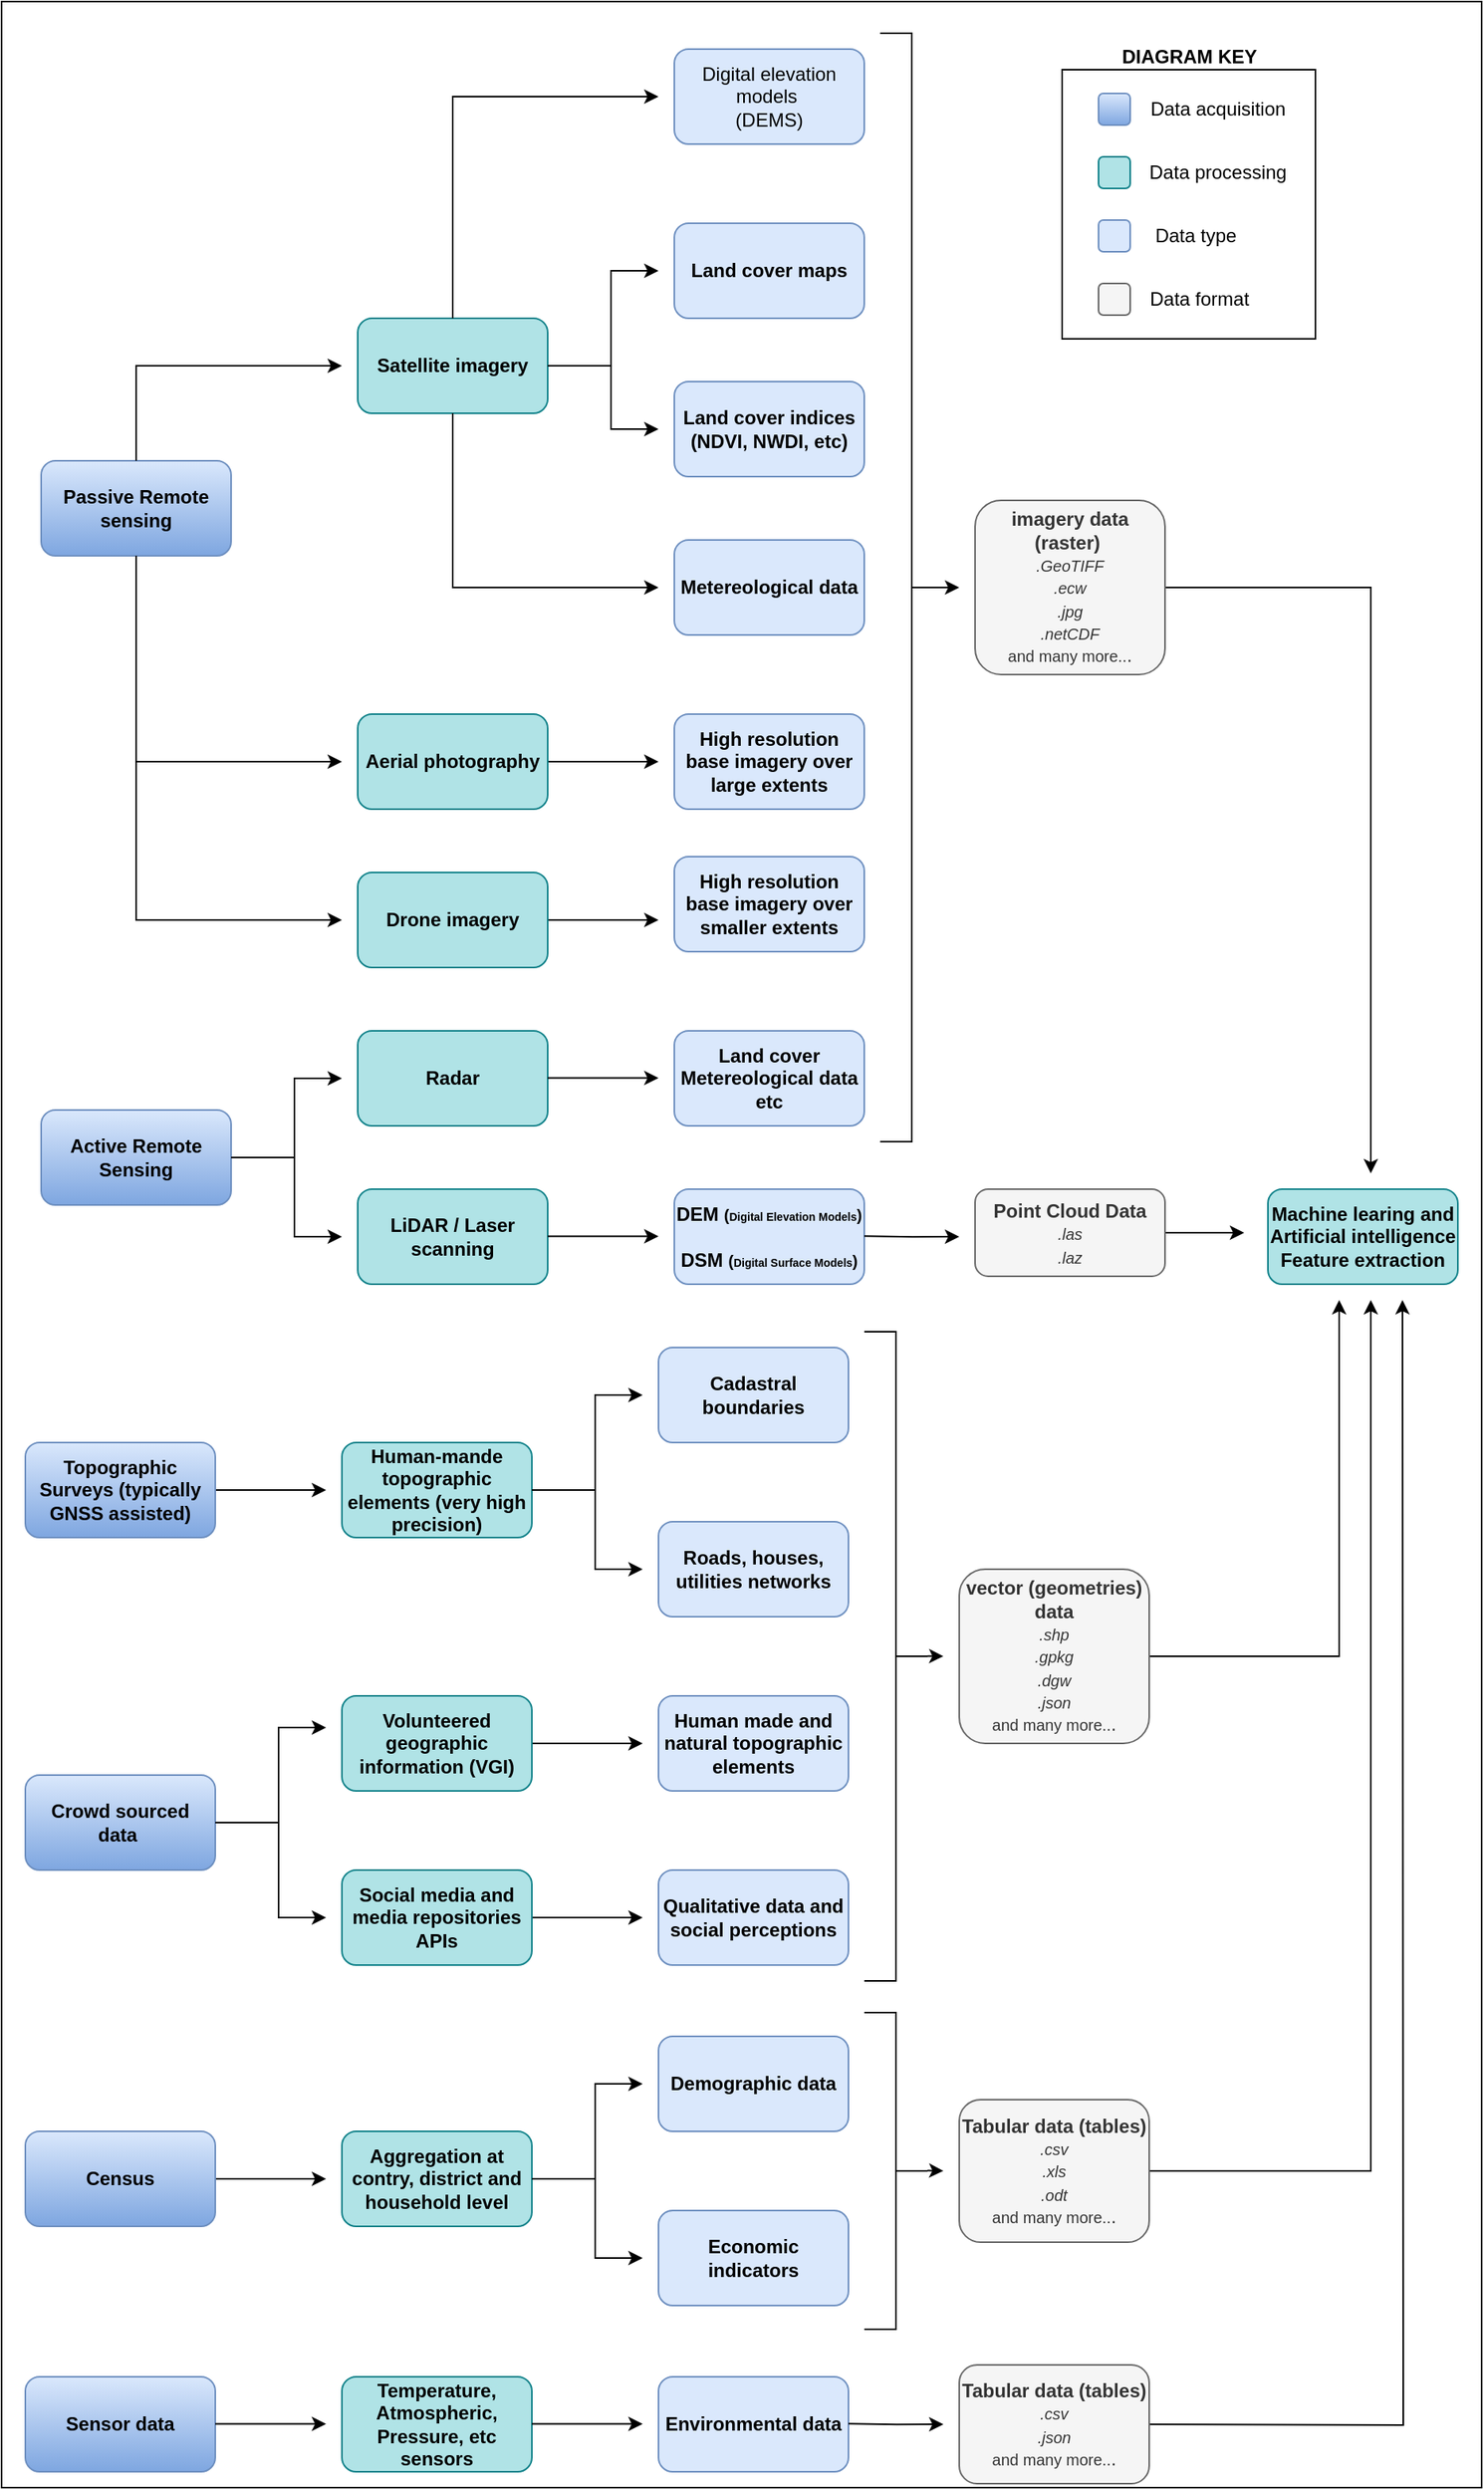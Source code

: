 <mxfile version="26.1.0">
  <diagram name="Page-1" id="qLTnS69y9vjdsr7TU9PW">
    <mxGraphModel dx="4200" dy="3742" grid="1" gridSize="10" guides="1" tooltips="1" connect="1" arrows="1" fold="1" page="1" pageScale="1" pageWidth="1169" pageHeight="1654" math="0" shadow="0">
      <root>
        <mxCell id="0" />
        <mxCell id="1" parent="0" />
        <mxCell id="1WSIElenzzLYNixdB_4k-29" value="" style="rounded=0;whiteSpace=wrap;html=1;movable=1;resizable=1;rotatable=1;deletable=1;editable=1;locked=0;connectable=1;" parent="1" vertex="1">
          <mxGeometry x="95" y="-30" width="935" height="1570" as="geometry" />
        </mxCell>
        <mxCell id="j39FSdekWfPAPFEz55jS-1" value="Passive Remote sensing" style="rounded=1;whiteSpace=wrap;html=1;fontStyle=1;fillColor=#dae8fc;strokeColor=#6c8ebf;gradientColor=#7ea6e0;" parent="1" vertex="1">
          <mxGeometry x="120" y="260" width="120" height="60" as="geometry" />
        </mxCell>
        <mxCell id="WP8TJN7ltj5DDx9iI1Yf-6" style="edgeStyle=orthogonalEdgeStyle;rounded=0;orthogonalLoop=1;jettySize=auto;html=1;" edge="1" parent="1" source="j39FSdekWfPAPFEz55jS-2">
          <mxGeometry relative="1" as="geometry">
            <mxPoint x="510" y="550" as="targetPoint" />
          </mxGeometry>
        </mxCell>
        <mxCell id="j39FSdekWfPAPFEz55jS-2" value="Drone imagery" style="rounded=1;whiteSpace=wrap;html=1;fontStyle=1;fillColor=#b0e3e6;strokeColor=#0e8088;" parent="1" vertex="1">
          <mxGeometry x="320" y="520" width="120" height="60" as="geometry" />
        </mxCell>
        <mxCell id="ImfYDy0Mbqy3FPbespdM-22" style="edgeStyle=orthogonalEdgeStyle;rounded=0;orthogonalLoop=1;jettySize=auto;html=1;" parent="1" source="j39FSdekWfPAPFEz55jS-3" edge="1">
          <mxGeometry relative="1" as="geometry">
            <mxPoint x="300" y="910" as="targetPoint" />
          </mxGeometry>
        </mxCell>
        <mxCell id="j39FSdekWfPAPFEz55jS-3" value="Topographic Surveys (typically GNSS assisted)" style="rounded=1;whiteSpace=wrap;html=1;fontStyle=1;fillColor=#dae8fc;strokeColor=#6c8ebf;gradientColor=#7ea6e0;" parent="1" vertex="1">
          <mxGeometry x="110" y="880" width="120" height="60" as="geometry" />
        </mxCell>
        <mxCell id="j39FSdekWfPAPFEz55jS-4" value="Satellite imagery" style="rounded=1;whiteSpace=wrap;html=1;fontStyle=1;fillColor=#b0e3e6;strokeColor=#0e8088;" parent="1" vertex="1">
          <mxGeometry x="320" y="170" width="120" height="60" as="geometry" />
        </mxCell>
        <mxCell id="ImfYDy0Mbqy3FPbespdM-20" style="edgeStyle=orthogonalEdgeStyle;rounded=0;orthogonalLoop=1;jettySize=auto;html=1;" parent="1" source="j39FSdekWfPAPFEz55jS-5" edge="1">
          <mxGeometry relative="1" as="geometry">
            <mxPoint x="510" y="450" as="targetPoint" />
          </mxGeometry>
        </mxCell>
        <mxCell id="j39FSdekWfPAPFEz55jS-5" value="Aerial photography" style="rounded=1;whiteSpace=wrap;html=1;fontStyle=1;fillColor=#b0e3e6;strokeColor=#0e8088;" parent="1" vertex="1">
          <mxGeometry x="320" y="420" width="120" height="60" as="geometry" />
        </mxCell>
        <mxCell id="j39FSdekWfPAPFEz55jS-6" value="High resolution base imagery over large extents" style="rounded=1;whiteSpace=wrap;html=1;fontStyle=1;fillColor=#dae8fc;strokeColor=#6c8ebf;" parent="1" vertex="1">
          <mxGeometry x="520" y="420" width="120" height="60" as="geometry" />
        </mxCell>
        <mxCell id="j39FSdekWfPAPFEz55jS-7" value="Digital elevation models&amp;nbsp;&lt;div&gt;(DEMS)&lt;/div&gt;" style="rounded=1;whiteSpace=wrap;html=1;fillColor=#dae8fc;strokeColor=#6c8ebf;" parent="1" vertex="1">
          <mxGeometry x="520" width="120" height="60" as="geometry" />
        </mxCell>
        <mxCell id="j39FSdekWfPAPFEz55jS-8" value="Land cover maps" style="rounded=1;whiteSpace=wrap;html=1;fontStyle=1;fillColor=#dae8fc;strokeColor=#6c8ebf;" parent="1" vertex="1">
          <mxGeometry x="520" y="110" width="120" height="60" as="geometry" />
        </mxCell>
        <mxCell id="j39FSdekWfPAPFEz55jS-9" value="Land cover indices&lt;div&gt;(NDVI, NWDI, etc)&lt;/div&gt;" style="rounded=1;whiteSpace=wrap;html=1;fontStyle=1;fillColor=#dae8fc;strokeColor=#6c8ebf;" parent="1" vertex="1">
          <mxGeometry x="520" y="210" width="120" height="60" as="geometry" />
        </mxCell>
        <mxCell id="j39FSdekWfPAPFEz55jS-10" value="Metereological data" style="rounded=1;whiteSpace=wrap;html=1;fontStyle=1;fillColor=#dae8fc;strokeColor=#6c8ebf;" parent="1" vertex="1">
          <mxGeometry x="520" y="310" width="120" height="60" as="geometry" />
        </mxCell>
        <mxCell id="1WSIElenzzLYNixdB_4k-26" style="edgeStyle=orthogonalEdgeStyle;rounded=0;orthogonalLoop=1;jettySize=auto;html=1;" parent="1" edge="1">
          <mxGeometry relative="1" as="geometry">
            <mxPoint x="960" y="710" as="targetPoint" />
            <mxPoint x="840" y="340" as="sourcePoint" />
            <Array as="points">
              <mxPoint x="810" y="340" />
              <mxPoint x="960" y="340" />
            </Array>
          </mxGeometry>
        </mxCell>
        <mxCell id="j39FSdekWfPAPFEz55jS-11" value="&lt;b&gt;imagery data (raster)&amp;nbsp;&lt;/b&gt;&lt;div&gt;&lt;font style=&quot;font-size: 10px;&quot;&gt;&lt;i&gt;.GeoTIFF&lt;/i&gt;&lt;/font&gt;&lt;/div&gt;&lt;div&gt;&lt;font style=&quot;font-size: 10px;&quot;&gt;&lt;i&gt;.ecw&lt;/i&gt;&lt;/font&gt;&lt;/div&gt;&lt;div&gt;&lt;font style=&quot;font-size: 10px;&quot;&gt;&lt;i&gt;.jpg&lt;/i&gt;&lt;/font&gt;&lt;/div&gt;&lt;div&gt;&lt;font style=&quot;font-size: 10px;&quot;&gt;&lt;i&gt;.netCDF&lt;/i&gt;&lt;/font&gt;&lt;/div&gt;&lt;div&gt;&lt;font style=&quot;font-size: 10px;&quot;&gt;and many more..&lt;/font&gt;.&lt;/div&gt;" style="rounded=1;whiteSpace=wrap;html=1;fillColor=#f5f5f5;fontColor=#333333;strokeColor=#666666;" parent="1" vertex="1">
          <mxGeometry x="710" y="285" width="120" height="110" as="geometry" />
        </mxCell>
        <mxCell id="ImfYDy0Mbqy3FPbespdM-26" style="edgeStyle=orthogonalEdgeStyle;rounded=0;orthogonalLoop=1;jettySize=auto;html=1;" parent="1" source="j39FSdekWfPAPFEz55jS-12" edge="1">
          <mxGeometry relative="1" as="geometry">
            <mxPoint x="300" y="1345" as="targetPoint" />
          </mxGeometry>
        </mxCell>
        <mxCell id="j39FSdekWfPAPFEz55jS-12" value="Census" style="rounded=1;whiteSpace=wrap;html=1;fontStyle=1;fillColor=#dae8fc;strokeColor=#6c8ebf;gradientColor=#7ea6e0;" parent="1" vertex="1">
          <mxGeometry x="110" y="1315" width="120" height="60" as="geometry" />
        </mxCell>
        <mxCell id="j39FSdekWfPAPFEz55jS-13" value="High resolution base imagery over smaller extents" style="rounded=1;whiteSpace=wrap;html=1;fontStyle=1;fillColor=#dae8fc;strokeColor=#6c8ebf;" parent="1" vertex="1">
          <mxGeometry x="520" y="510" width="120" height="60" as="geometry" />
        </mxCell>
        <mxCell id="j39FSdekWfPAPFEz55jS-14" value="" style="endArrow=classic;html=1;rounded=0;exitX=0.5;exitY=0;exitDx=0;exitDy=0;" parent="1" source="j39FSdekWfPAPFEz55jS-1" edge="1">
          <mxGeometry width="50" height="50" relative="1" as="geometry">
            <mxPoint x="160" y="290" as="sourcePoint" />
            <mxPoint x="310" y="200" as="targetPoint" />
            <Array as="points">
              <mxPoint x="180" y="200" />
            </Array>
          </mxGeometry>
        </mxCell>
        <mxCell id="j39FSdekWfPAPFEz55jS-15" value="" style="endArrow=classic;html=1;rounded=0;exitX=0.5;exitY=1;exitDx=0;exitDy=0;" parent="1" source="j39FSdekWfPAPFEz55jS-1" edge="1">
          <mxGeometry width="50" height="50" relative="1" as="geometry">
            <mxPoint x="180" y="370" as="sourcePoint" />
            <mxPoint x="310" y="450" as="targetPoint" />
            <Array as="points">
              <mxPoint x="180" y="450" />
            </Array>
          </mxGeometry>
        </mxCell>
        <mxCell id="j39FSdekWfPAPFEz55jS-16" value="" style="endArrow=classic;html=1;rounded=0;" parent="1" edge="1">
          <mxGeometry width="50" height="50" relative="1" as="geometry">
            <mxPoint x="180" y="370" as="sourcePoint" />
            <mxPoint x="310" y="550" as="targetPoint" />
            <Array as="points">
              <mxPoint x="180" y="550" />
            </Array>
          </mxGeometry>
        </mxCell>
        <mxCell id="j39FSdekWfPAPFEz55jS-17" value="" style="endArrow=classic;html=1;rounded=0;exitX=0.5;exitY=0;exitDx=0;exitDy=0;" parent="1" source="j39FSdekWfPAPFEz55jS-4" edge="1">
          <mxGeometry width="50" height="50" relative="1" as="geometry">
            <mxPoint x="240" y="400" as="sourcePoint" />
            <mxPoint x="510" y="30" as="targetPoint" />
            <Array as="points">
              <mxPoint x="380" y="30" />
            </Array>
          </mxGeometry>
        </mxCell>
        <mxCell id="j39FSdekWfPAPFEz55jS-18" value="" style="endArrow=classic;html=1;rounded=0;exitX=0.5;exitY=1;exitDx=0;exitDy=0;" parent="1" source="j39FSdekWfPAPFEz55jS-4" edge="1">
          <mxGeometry width="50" height="50" relative="1" as="geometry">
            <mxPoint x="240" y="400" as="sourcePoint" />
            <mxPoint x="510" y="340" as="targetPoint" />
            <Array as="points">
              <mxPoint x="380" y="340" />
            </Array>
          </mxGeometry>
        </mxCell>
        <mxCell id="j39FSdekWfPAPFEz55jS-19" value="" style="endArrow=classic;html=1;rounded=0;exitX=1;exitY=0.5;exitDx=0;exitDy=0;" parent="1" source="j39FSdekWfPAPFEz55jS-4" edge="1">
          <mxGeometry width="50" height="50" relative="1" as="geometry">
            <mxPoint x="240" y="400" as="sourcePoint" />
            <mxPoint x="510" y="240" as="targetPoint" />
            <Array as="points">
              <mxPoint x="480" y="200" />
              <mxPoint x="480" y="240" />
            </Array>
          </mxGeometry>
        </mxCell>
        <mxCell id="j39FSdekWfPAPFEz55jS-20" value="" style="endArrow=classic;html=1;rounded=0;exitX=1;exitY=0.5;exitDx=0;exitDy=0;" parent="1" source="j39FSdekWfPAPFEz55jS-4" edge="1">
          <mxGeometry width="50" height="50" relative="1" as="geometry">
            <mxPoint x="390" y="290" as="sourcePoint" />
            <mxPoint x="510" y="140" as="targetPoint" />
            <Array as="points">
              <mxPoint x="480" y="200" />
              <mxPoint x="480" y="140" />
            </Array>
          </mxGeometry>
        </mxCell>
        <mxCell id="j39FSdekWfPAPFEz55jS-25" value="" style="strokeWidth=1;html=1;shape=mxgraph.flowchart.annotation_2;align=left;labelPosition=right;pointerEvents=1;rotation=-180;" parent="1" vertex="1">
          <mxGeometry x="650" y="-10" width="40" height="700" as="geometry" />
        </mxCell>
        <mxCell id="j39FSdekWfPAPFEz55jS-26" value="" style="endArrow=classic;html=1;rounded=0;fontSize=14;strokeWidth=1;exitX=0;exitY=0.5;exitDx=0;exitDy=0;exitPerimeter=0;" parent="1" source="j39FSdekWfPAPFEz55jS-25" edge="1">
          <mxGeometry width="50" height="50" relative="1" as="geometry">
            <mxPoint x="710" y="390" as="sourcePoint" />
            <mxPoint x="700" y="340" as="targetPoint" />
          </mxGeometry>
        </mxCell>
        <mxCell id="ImfYDy0Mbqy3FPbespdM-1" value="Human-mande topographic elements (very high precision)" style="rounded=1;whiteSpace=wrap;html=1;fontStyle=1;fillColor=#b0e3e6;strokeColor=#0e8088;" parent="1" vertex="1">
          <mxGeometry x="310" y="880" width="120" height="60" as="geometry" />
        </mxCell>
        <mxCell id="ImfYDy0Mbqy3FPbespdM-2" value="Crowd sourced&lt;div&gt;data&amp;nbsp;&lt;/div&gt;" style="rounded=1;whiteSpace=wrap;html=1;fontStyle=1;fillColor=#dae8fc;gradientColor=#7ea6e0;strokeColor=#6c8ebf;" parent="1" vertex="1">
          <mxGeometry x="110" y="1090" width="120" height="60" as="geometry" />
        </mxCell>
        <mxCell id="ImfYDy0Mbqy3FPbespdM-31" style="edgeStyle=orthogonalEdgeStyle;rounded=0;orthogonalLoop=1;jettySize=auto;html=1;" parent="1" source="ImfYDy0Mbqy3FPbespdM-3" edge="1">
          <mxGeometry relative="1" as="geometry">
            <mxPoint x="500" y="1070" as="targetPoint" />
          </mxGeometry>
        </mxCell>
        <mxCell id="ImfYDy0Mbqy3FPbespdM-3" value="Volunteered geographic information (VGI)" style="rounded=1;whiteSpace=wrap;html=1;fontStyle=1;fillColor=#b0e3e6;strokeColor=#0e8088;" parent="1" vertex="1">
          <mxGeometry x="310" y="1040" width="120" height="60" as="geometry" />
        </mxCell>
        <mxCell id="ImfYDy0Mbqy3FPbespdM-4" value="Cadastral boundaries" style="rounded=1;whiteSpace=wrap;html=1;fontStyle=1;fillColor=#dae8fc;strokeColor=#6c8ebf;" parent="1" vertex="1">
          <mxGeometry x="510" y="820" width="120" height="60" as="geometry" />
        </mxCell>
        <mxCell id="ImfYDy0Mbqy3FPbespdM-5" value="Roads, houses, utilities networks" style="rounded=1;whiteSpace=wrap;html=1;fontStyle=1;fillColor=#dae8fc;strokeColor=#6c8ebf;" parent="1" vertex="1">
          <mxGeometry x="510" y="930" width="120" height="60" as="geometry" />
        </mxCell>
        <mxCell id="ImfYDy0Mbqy3FPbespdM-6" value="Human made and natural topographic elements" style="rounded=1;whiteSpace=wrap;html=1;fontStyle=1;fillColor=#dae8fc;strokeColor=#6c8ebf;" parent="1" vertex="1">
          <mxGeometry x="510" y="1040" width="120" height="60" as="geometry" />
        </mxCell>
        <mxCell id="ImfYDy0Mbqy3FPbespdM-32" style="edgeStyle=orthogonalEdgeStyle;rounded=0;orthogonalLoop=1;jettySize=auto;html=1;" parent="1" source="ImfYDy0Mbqy3FPbespdM-7" edge="1">
          <mxGeometry relative="1" as="geometry">
            <mxPoint x="500" y="1180" as="targetPoint" />
          </mxGeometry>
        </mxCell>
        <mxCell id="ImfYDy0Mbqy3FPbespdM-7" value="Social media and media repositories APIs" style="rounded=1;whiteSpace=wrap;html=1;fontStyle=1;fillColor=#b0e3e6;strokeColor=#0e8088;" parent="1" vertex="1">
          <mxGeometry x="310" y="1150" width="120" height="60" as="geometry" />
        </mxCell>
        <mxCell id="ImfYDy0Mbqy3FPbespdM-8" value="Qualitative data and social perceptions" style="rounded=1;whiteSpace=wrap;html=1;fontStyle=1;fillColor=#dae8fc;strokeColor=#6c8ebf;" parent="1" vertex="1">
          <mxGeometry x="510" y="1150" width="120" height="60" as="geometry" />
        </mxCell>
        <mxCell id="ImfYDy0Mbqy3FPbespdM-9" value="Aggregation at contry, district and household level" style="rounded=1;whiteSpace=wrap;html=1;fontStyle=1;fillColor=#b0e3e6;strokeColor=#0e8088;" parent="1" vertex="1">
          <mxGeometry x="310" y="1315" width="120" height="60" as="geometry" />
        </mxCell>
        <mxCell id="ImfYDy0Mbqy3FPbespdM-10" value="Demographic data" style="rounded=1;whiteSpace=wrap;html=1;fontStyle=1;fillColor=#dae8fc;strokeColor=#6c8ebf;" parent="1" vertex="1">
          <mxGeometry x="510" y="1255" width="120" height="60" as="geometry" />
        </mxCell>
        <mxCell id="ImfYDy0Mbqy3FPbespdM-11" value="Economic indicators" style="rounded=1;whiteSpace=wrap;html=1;fontStyle=1;fillColor=#dae8fc;strokeColor=#6c8ebf;" parent="1" vertex="1">
          <mxGeometry x="510" y="1365" width="120" height="60" as="geometry" />
        </mxCell>
        <mxCell id="ImfYDy0Mbqy3FPbespdM-12" value="" style="strokeWidth=1;html=1;shape=mxgraph.flowchart.annotation_2;align=left;labelPosition=right;pointerEvents=1;rotation=-180;" parent="1" vertex="1">
          <mxGeometry x="640" y="810" width="40" height="410" as="geometry" />
        </mxCell>
        <mxCell id="WP8TJN7ltj5DDx9iI1Yf-13" style="edgeStyle=orthogonalEdgeStyle;rounded=0;orthogonalLoop=1;jettySize=auto;html=1;" edge="1" parent="1" source="ImfYDy0Mbqy3FPbespdM-13">
          <mxGeometry relative="1" as="geometry">
            <mxPoint x="940" y="790" as="targetPoint" />
            <Array as="points">
              <mxPoint x="940" y="1015" />
            </Array>
          </mxGeometry>
        </mxCell>
        <mxCell id="ImfYDy0Mbqy3FPbespdM-13" value="&lt;b&gt;vector (geometries) data&lt;/b&gt;&lt;div&gt;&lt;font style=&quot;font-size: 10px;&quot;&gt;&lt;i&gt;.shp&lt;/i&gt;&lt;/font&gt;&lt;/div&gt;&lt;div&gt;&lt;font style=&quot;font-size: 10px;&quot;&gt;&lt;i&gt;.gpkg&lt;/i&gt;&lt;/font&gt;&lt;/div&gt;&lt;div&gt;&lt;font style=&quot;font-size: 10px;&quot;&gt;&lt;i&gt;.dgw&lt;/i&gt;&lt;/font&gt;&lt;/div&gt;&lt;div&gt;&lt;font style=&quot;font-size: 10px;&quot;&gt;&lt;i&gt;.json&lt;/i&gt;&lt;/font&gt;&lt;/div&gt;&lt;div&gt;&lt;font style=&quot;font-size: 10px;&quot;&gt;and many more..&lt;/font&gt;.&lt;/div&gt;" style="rounded=1;whiteSpace=wrap;html=1;fillColor=#f5f5f5;fontColor=#333333;strokeColor=#666666;" parent="1" vertex="1">
          <mxGeometry x="700" y="960" width="120" height="110" as="geometry" />
        </mxCell>
        <mxCell id="ImfYDy0Mbqy3FPbespdM-14" value="" style="endArrow=classic;html=1;rounded=0;fontSize=14;strokeWidth=1;exitX=0;exitY=0.5;exitDx=0;exitDy=0;exitPerimeter=0;" parent="1" edge="1">
          <mxGeometry width="50" height="50" relative="1" as="geometry">
            <mxPoint x="680" y="1014.88" as="sourcePoint" />
            <mxPoint x="690" y="1015" as="targetPoint" />
          </mxGeometry>
        </mxCell>
        <mxCell id="ImfYDy0Mbqy3FPbespdM-15" value="Machine learing and Artificial intelligence&lt;div&gt;Feature extraction&lt;/div&gt;" style="rounded=1;whiteSpace=wrap;html=1;fontStyle=1;fillColor=#b0e3e6;strokeColor=#0e8088;" parent="1" vertex="1">
          <mxGeometry x="895" y="720" width="120" height="60" as="geometry" />
        </mxCell>
        <mxCell id="ImfYDy0Mbqy3FPbespdM-24" value="" style="endArrow=classic;html=1;rounded=0;" parent="1" edge="1">
          <mxGeometry width="50" height="50" relative="1" as="geometry">
            <mxPoint x="430" y="910" as="sourcePoint" />
            <mxPoint x="500" y="850" as="targetPoint" />
            <Array as="points">
              <mxPoint x="470" y="910" />
              <mxPoint x="470" y="850" />
            </Array>
          </mxGeometry>
        </mxCell>
        <mxCell id="ImfYDy0Mbqy3FPbespdM-25" value="" style="endArrow=classic;html=1;rounded=0;exitX=1;exitY=0.5;exitDx=0;exitDy=0;" parent="1" source="ImfYDy0Mbqy3FPbespdM-1" edge="1">
          <mxGeometry width="50" height="50" relative="1" as="geometry">
            <mxPoint x="440" y="920" as="sourcePoint" />
            <mxPoint x="500" y="960" as="targetPoint" />
            <Array as="points">
              <mxPoint x="470" y="910" />
              <mxPoint x="470" y="960" />
            </Array>
          </mxGeometry>
        </mxCell>
        <mxCell id="ImfYDy0Mbqy3FPbespdM-27" value="" style="endArrow=classic;html=1;rounded=0;" parent="1" edge="1">
          <mxGeometry width="50" height="50" relative="1" as="geometry">
            <mxPoint x="430" y="1345" as="sourcePoint" />
            <mxPoint x="500" y="1285" as="targetPoint" />
            <Array as="points">
              <mxPoint x="470" y="1345" />
              <mxPoint x="470" y="1285" />
            </Array>
          </mxGeometry>
        </mxCell>
        <mxCell id="ImfYDy0Mbqy3FPbespdM-28" value="" style="endArrow=classic;html=1;rounded=0;" parent="1" edge="1">
          <mxGeometry width="50" height="50" relative="1" as="geometry">
            <mxPoint x="230" y="1120" as="sourcePoint" />
            <mxPoint x="300" y="1060" as="targetPoint" />
            <Array as="points">
              <mxPoint x="270" y="1120" />
              <mxPoint x="270" y="1060" />
            </Array>
          </mxGeometry>
        </mxCell>
        <mxCell id="ImfYDy0Mbqy3FPbespdM-29" value="" style="endArrow=classic;html=1;rounded=0;exitX=1;exitY=0.5;exitDx=0;exitDy=0;" parent="1" edge="1">
          <mxGeometry width="50" height="50" relative="1" as="geometry">
            <mxPoint x="430" y="1345" as="sourcePoint" />
            <mxPoint x="500" y="1395" as="targetPoint" />
            <Array as="points">
              <mxPoint x="470" y="1345" />
              <mxPoint x="470" y="1395" />
            </Array>
          </mxGeometry>
        </mxCell>
        <mxCell id="ImfYDy0Mbqy3FPbespdM-30" value="" style="endArrow=classic;html=1;rounded=0;exitX=1;exitY=0.5;exitDx=0;exitDy=0;" parent="1" edge="1">
          <mxGeometry width="50" height="50" relative="1" as="geometry">
            <mxPoint x="230" y="1120" as="sourcePoint" />
            <mxPoint x="300" y="1180" as="targetPoint" />
            <Array as="points">
              <mxPoint x="270" y="1120" />
              <mxPoint x="270" y="1180" />
            </Array>
          </mxGeometry>
        </mxCell>
        <mxCell id="A5U87nTgYRJUxtVlopil-1" value="" style="strokeWidth=1;html=1;shape=mxgraph.flowchart.annotation_2;align=left;labelPosition=right;pointerEvents=1;rotation=-180;" parent="1" vertex="1">
          <mxGeometry x="640" y="1240" width="40" height="200" as="geometry" />
        </mxCell>
        <mxCell id="A5U87nTgYRJUxtVlopil-2" value="" style="endArrow=classic;html=1;rounded=0;fontSize=14;strokeWidth=1;exitX=0;exitY=0.5;exitDx=0;exitDy=0;exitPerimeter=0;" parent="1" edge="1">
          <mxGeometry width="50" height="50" relative="1" as="geometry">
            <mxPoint x="680" y="1339.76" as="sourcePoint" />
            <mxPoint x="690" y="1340" as="targetPoint" />
          </mxGeometry>
        </mxCell>
        <mxCell id="1WSIElenzzLYNixdB_4k-23" style="edgeStyle=orthogonalEdgeStyle;rounded=0;orthogonalLoop=1;jettySize=auto;html=1;" parent="1" edge="1">
          <mxGeometry relative="1" as="geometry">
            <mxPoint x="960" y="790" as="targetPoint" />
            <mxPoint x="800" y="1340" as="sourcePoint" />
            <Array as="points">
              <mxPoint x="960" y="1340" />
            </Array>
          </mxGeometry>
        </mxCell>
        <mxCell id="A5U87nTgYRJUxtVlopil-3" value="&lt;b&gt;Tabular data (tables)&lt;/b&gt;&lt;div&gt;&lt;font style=&quot;font-size: 10px;&quot;&gt;&lt;i&gt;.csv&lt;/i&gt;&lt;/font&gt;&lt;/div&gt;&lt;div&gt;&lt;font style=&quot;font-size: 10px;&quot;&gt;&lt;i&gt;.xls&lt;/i&gt;&lt;/font&gt;&lt;/div&gt;&lt;div&gt;&lt;font style=&quot;font-size: 10px;&quot;&gt;&lt;i&gt;.odt&lt;/i&gt;&lt;/font&gt;&lt;/div&gt;&lt;div&gt;&lt;font style=&quot;font-size: 10px;&quot;&gt;and many more..&lt;/font&gt;.&lt;/div&gt;" style="rounded=1;whiteSpace=wrap;html=1;fillColor=#f5f5f5;fontColor=#333333;strokeColor=#666666;" parent="1" vertex="1">
          <mxGeometry x="700" y="1295" width="120" height="90" as="geometry" />
        </mxCell>
        <mxCell id="A5U87nTgYRJUxtVlopil-4" value="" style="group" parent="1" vertex="1" connectable="0">
          <mxGeometry x="765" y="-10" width="160" height="193" as="geometry" />
        </mxCell>
        <mxCell id="ImfYDy0Mbqy3FPbespdM-33" value="" style="rounded=1;whiteSpace=wrap;html=1;fontStyle=1;fillColor=#dae8fc;gradientColor=#7ea6e0;strokeColor=#6c8ebf;" parent="A5U87nTgYRJUxtVlopil-4" vertex="1">
          <mxGeometry x="23" y="38" width="20" height="20" as="geometry" />
        </mxCell>
        <mxCell id="ImfYDy0Mbqy3FPbespdM-34" value="" style="rounded=1;whiteSpace=wrap;html=1;fontStyle=1;fillColor=#b0e3e6;strokeColor=#0e8088;" parent="A5U87nTgYRJUxtVlopil-4" vertex="1">
          <mxGeometry x="23" y="78" width="20" height="20" as="geometry" />
        </mxCell>
        <mxCell id="ImfYDy0Mbqy3FPbespdM-36" value="" style="rounded=1;whiteSpace=wrap;html=1;fontStyle=1;fillColor=#dae8fc;strokeColor=#6c8ebf;" parent="A5U87nTgYRJUxtVlopil-4" vertex="1">
          <mxGeometry x="23" y="118" width="20" height="20" as="geometry" />
        </mxCell>
        <mxCell id="ImfYDy0Mbqy3FPbespdM-37" value="" style="rounded=1;whiteSpace=wrap;html=1;fillColor=#f5f5f5;fontColor=#333333;strokeColor=#666666;" parent="A5U87nTgYRJUxtVlopil-4" vertex="1">
          <mxGeometry x="23" y="158" width="20" height="20" as="geometry" />
        </mxCell>
        <mxCell id="ImfYDy0Mbqy3FPbespdM-38" value="Data acquisition" style="text;html=1;align=center;verticalAlign=middle;resizable=0;points=[];autosize=1;strokeColor=none;fillColor=none;" parent="A5U87nTgYRJUxtVlopil-4" vertex="1">
          <mxGeometry x="43" y="33" width="110" height="30" as="geometry" />
        </mxCell>
        <mxCell id="ImfYDy0Mbqy3FPbespdM-39" value="Data processing" style="text;html=1;align=center;verticalAlign=middle;resizable=0;points=[];autosize=1;strokeColor=none;fillColor=none;" parent="A5U87nTgYRJUxtVlopil-4" vertex="1">
          <mxGeometry x="43" y="73" width="110" height="30" as="geometry" />
        </mxCell>
        <mxCell id="ImfYDy0Mbqy3FPbespdM-40" value="Data type" style="text;html=1;align=center;verticalAlign=middle;resizable=0;points=[];autosize=1;strokeColor=none;fillColor=none;" parent="A5U87nTgYRJUxtVlopil-4" vertex="1">
          <mxGeometry x="49" y="113" width="70" height="30" as="geometry" />
        </mxCell>
        <mxCell id="ImfYDy0Mbqy3FPbespdM-41" value="Data format&amp;nbsp;" style="text;html=1;align=center;verticalAlign=middle;resizable=0;points=[];autosize=1;strokeColor=none;fillColor=none;" parent="A5U87nTgYRJUxtVlopil-4" vertex="1">
          <mxGeometry x="43" y="153" width="90" height="30" as="geometry" />
        </mxCell>
        <mxCell id="ImfYDy0Mbqy3FPbespdM-43" value="&lt;b&gt;DIAGRAM KEY&lt;/b&gt;" style="text;html=1;align=center;verticalAlign=middle;resizable=0;points=[];autosize=1;strokeColor=none;fillColor=none;" parent="A5U87nTgYRJUxtVlopil-4" vertex="1">
          <mxGeometry x="25" width="110" height="30" as="geometry" />
        </mxCell>
        <mxCell id="ImfYDy0Mbqy3FPbespdM-46" value="" style="rounded=0;whiteSpace=wrap;html=1;fillColor=none;" parent="A5U87nTgYRJUxtVlopil-4" vertex="1">
          <mxGeometry y="23" width="160" height="170" as="geometry" />
        </mxCell>
        <mxCell id="WP8TJN7ltj5DDx9iI1Yf-7" style="edgeStyle=orthogonalEdgeStyle;rounded=0;orthogonalLoop=1;jettySize=auto;html=1;" edge="1" parent="1" source="1WSIElenzzLYNixdB_4k-1">
          <mxGeometry relative="1" as="geometry">
            <mxPoint x="310" y="750" as="targetPoint" />
            <Array as="points">
              <mxPoint x="280" y="700" />
              <mxPoint x="280" y="750" />
            </Array>
          </mxGeometry>
        </mxCell>
        <mxCell id="1WSIElenzzLYNixdB_4k-1" value="Active Remote Sensing" style="rounded=1;whiteSpace=wrap;html=1;fontStyle=1;fillColor=#dae8fc;strokeColor=#6c8ebf;gradientColor=#7ea6e0;" parent="1" vertex="1">
          <mxGeometry x="120" y="670" width="120" height="60" as="geometry" />
        </mxCell>
        <mxCell id="1WSIElenzzLYNixdB_4k-2" value="LiDAR / Laser scanning" style="rounded=1;whiteSpace=wrap;html=1;fontStyle=1;fillColor=#b0e3e6;strokeColor=#0e8088;" parent="1" vertex="1">
          <mxGeometry x="320" y="720" width="120" height="60" as="geometry" />
        </mxCell>
        <mxCell id="1WSIElenzzLYNixdB_4k-4" value="DEM &lt;font style=&quot;font-size: 10px;&quot;&gt;(&lt;/font&gt;&lt;font style=&quot;font-size: 7px;&quot;&gt;Digital Elevation Models&lt;/font&gt;&lt;font style=&quot;font-size: 10px;&quot;&gt;)&lt;/font&gt;&lt;div&gt;&lt;br&gt;&lt;/div&gt;&lt;div&gt; DSM &lt;font style=&quot;font-size: 10px;&quot;&gt;(&lt;/font&gt;&lt;font style=&quot;font-size: 7px;&quot;&gt;Digital Surface Models&lt;/font&gt;&lt;font style=&quot;font-size: 10px;&quot;&gt;)&lt;/font&gt;&lt;/div&gt;" style="rounded=1;whiteSpace=wrap;html=1;fontStyle=1;fillColor=#dae8fc;strokeColor=#6c8ebf;" parent="1" vertex="1">
          <mxGeometry x="520" y="720" width="120" height="60" as="geometry" />
        </mxCell>
        <mxCell id="1WSIElenzzLYNixdB_4k-8" style="edgeStyle=orthogonalEdgeStyle;rounded=0;orthogonalLoop=1;jettySize=auto;html=1;" parent="1" edge="1">
          <mxGeometry relative="1" as="geometry">
            <mxPoint x="510" y="749.8" as="targetPoint" />
            <mxPoint x="440" y="749.8" as="sourcePoint" />
          </mxGeometry>
        </mxCell>
        <mxCell id="1WSIElenzzLYNixdB_4k-10" style="edgeStyle=orthogonalEdgeStyle;rounded=0;orthogonalLoop=1;jettySize=auto;html=1;" parent="1" edge="1">
          <mxGeometry relative="1" as="geometry">
            <mxPoint x="700" y="750" as="targetPoint" />
            <mxPoint x="640" y="749.58" as="sourcePoint" />
          </mxGeometry>
        </mxCell>
        <mxCell id="WP8TJN7ltj5DDx9iI1Yf-10" style="edgeStyle=orthogonalEdgeStyle;rounded=0;orthogonalLoop=1;jettySize=auto;html=1;" edge="1" parent="1" source="1WSIElenzzLYNixdB_4k-11">
          <mxGeometry relative="1" as="geometry">
            <mxPoint x="880" y="747.5" as="targetPoint" />
          </mxGeometry>
        </mxCell>
        <mxCell id="1WSIElenzzLYNixdB_4k-11" value="&lt;b&gt;Point Cloud Data&lt;/b&gt;&lt;br&gt;&lt;div&gt;&lt;font style=&quot;font-size: 10px;&quot;&gt;&lt;i&gt;.las&lt;br&gt;&lt;/i&gt;&lt;/font&gt;&lt;/div&gt;&lt;div&gt;&lt;font style=&quot;font-size: 10px;&quot;&gt;&lt;i&gt;.laz&lt;/i&gt;&lt;/font&gt;&lt;/div&gt;" style="rounded=1;whiteSpace=wrap;html=1;fillColor=#f5f5f5;fontColor=#333333;strokeColor=#666666;" parent="1" vertex="1">
          <mxGeometry x="710" y="720" width="120" height="55" as="geometry" />
        </mxCell>
        <mxCell id="1WSIElenzzLYNixdB_4k-12" value="Sensor data" style="rounded=1;whiteSpace=wrap;html=1;fontStyle=1;fillColor=#dae8fc;strokeColor=#6c8ebf;gradientColor=#7ea6e0;" parent="1" vertex="1">
          <mxGeometry x="110" y="1470" width="120" height="60" as="geometry" />
        </mxCell>
        <mxCell id="1WSIElenzzLYNixdB_4k-13" value="Temperature, Atmospheric, Pressure, etc sensors" style="rounded=1;whiteSpace=wrap;html=1;fontStyle=1;fillColor=#b0e3e6;strokeColor=#0e8088;" parent="1" vertex="1">
          <mxGeometry x="310" y="1470" width="120" height="60" as="geometry" />
        </mxCell>
        <mxCell id="1WSIElenzzLYNixdB_4k-14" value="Environmental data" style="rounded=1;whiteSpace=wrap;html=1;fontStyle=1;fillColor=#dae8fc;strokeColor=#6c8ebf;" parent="1" vertex="1">
          <mxGeometry x="510" y="1470" width="120" height="60" as="geometry" />
        </mxCell>
        <mxCell id="1WSIElenzzLYNixdB_4k-15" style="edgeStyle=orthogonalEdgeStyle;rounded=0;orthogonalLoop=1;jettySize=auto;html=1;" parent="1" edge="1">
          <mxGeometry relative="1" as="geometry">
            <mxPoint x="500" y="1499.8" as="targetPoint" />
            <mxPoint x="430" y="1499.8" as="sourcePoint" />
          </mxGeometry>
        </mxCell>
        <mxCell id="1WSIElenzzLYNixdB_4k-16" style="edgeStyle=orthogonalEdgeStyle;rounded=0;orthogonalLoop=1;jettySize=auto;html=1;" parent="1" edge="1">
          <mxGeometry relative="1" as="geometry">
            <mxPoint x="300" y="1499.8" as="targetPoint" />
            <mxPoint x="230" y="1499.8" as="sourcePoint" />
          </mxGeometry>
        </mxCell>
        <mxCell id="1WSIElenzzLYNixdB_4k-17" style="edgeStyle=orthogonalEdgeStyle;rounded=0;orthogonalLoop=1;jettySize=auto;html=1;" parent="1" edge="1">
          <mxGeometry relative="1" as="geometry">
            <mxPoint x="690" y="1500" as="targetPoint" />
            <mxPoint x="630" y="1499.58" as="sourcePoint" />
          </mxGeometry>
        </mxCell>
        <mxCell id="1WSIElenzzLYNixdB_4k-24" style="edgeStyle=orthogonalEdgeStyle;rounded=0;orthogonalLoop=1;jettySize=auto;html=1;" parent="1" edge="1">
          <mxGeometry relative="1" as="geometry">
            <mxPoint x="980" y="790" as="targetPoint" />
            <mxPoint x="800" y="1500" as="sourcePoint" />
          </mxGeometry>
        </mxCell>
        <mxCell id="1WSIElenzzLYNixdB_4k-18" value="&lt;b&gt;Tabular data (tables)&lt;/b&gt;&lt;div&gt;&lt;font style=&quot;font-size: 10px;&quot;&gt;&lt;i&gt;.csv&lt;/i&gt;&lt;/font&gt;&lt;/div&gt;&lt;div&gt;&lt;font style=&quot;font-size: 10px;&quot;&gt;&lt;i&gt;.json&lt;/i&gt;&lt;/font&gt;&lt;/div&gt;&lt;div&gt;&lt;font style=&quot;font-size: 10px;&quot;&gt;and many more..&lt;/font&gt;.&lt;/div&gt;" style="rounded=1;whiteSpace=wrap;html=1;fillColor=#f5f5f5;fontColor=#333333;strokeColor=#666666;" parent="1" vertex="1">
          <mxGeometry x="700" y="1462.5" width="120" height="75" as="geometry" />
        </mxCell>
        <mxCell id="WP8TJN7ltj5DDx9iI1Yf-2" value="Radar" style="rounded=1;whiteSpace=wrap;html=1;fontStyle=1;fillColor=#b0e3e6;strokeColor=#0e8088;" vertex="1" parent="1">
          <mxGeometry x="320" y="620" width="120" height="60" as="geometry" />
        </mxCell>
        <mxCell id="WP8TJN7ltj5DDx9iI1Yf-3" value="Land cover&lt;div&gt;Metereological data&lt;/div&gt;&lt;div&gt;etc&lt;/div&gt;" style="rounded=1;whiteSpace=wrap;html=1;fontStyle=1;fillColor=#dae8fc;strokeColor=#6c8ebf;" vertex="1" parent="1">
          <mxGeometry x="520" y="620" width="120" height="60" as="geometry" />
        </mxCell>
        <mxCell id="WP8TJN7ltj5DDx9iI1Yf-4" style="edgeStyle=orthogonalEdgeStyle;rounded=0;orthogonalLoop=1;jettySize=auto;html=1;" edge="1" parent="1">
          <mxGeometry relative="1" as="geometry">
            <mxPoint x="510" y="649.8" as="targetPoint" />
            <mxPoint x="440" y="649.8" as="sourcePoint" />
          </mxGeometry>
        </mxCell>
        <mxCell id="WP8TJN7ltj5DDx9iI1Yf-9" value="" style="endArrow=classic;html=1;rounded=0;" edge="1" parent="1">
          <mxGeometry width="50" height="50" relative="1" as="geometry">
            <mxPoint x="240" y="700" as="sourcePoint" />
            <mxPoint x="310" y="650" as="targetPoint" />
            <Array as="points">
              <mxPoint x="280" y="700" />
              <mxPoint x="280" y="650" />
            </Array>
          </mxGeometry>
        </mxCell>
      </root>
    </mxGraphModel>
  </diagram>
</mxfile>
